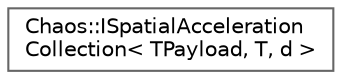 digraph "Graphical Class Hierarchy"
{
 // INTERACTIVE_SVG=YES
 // LATEX_PDF_SIZE
  bgcolor="transparent";
  edge [fontname=Helvetica,fontsize=10,labelfontname=Helvetica,labelfontsize=10];
  node [fontname=Helvetica,fontsize=10,shape=box,height=0.2,width=0.4];
  rankdir="LR";
  Node0 [id="Node000000",label="Chaos::ISpatialAcceleration\lCollection\< TPayload, T, d \>",height=0.2,width=0.4,color="grey40", fillcolor="white", style="filled",URL="$d0/d8b/classChaos_1_1ISpatialAccelerationCollection.html",tooltip=" "];
}
